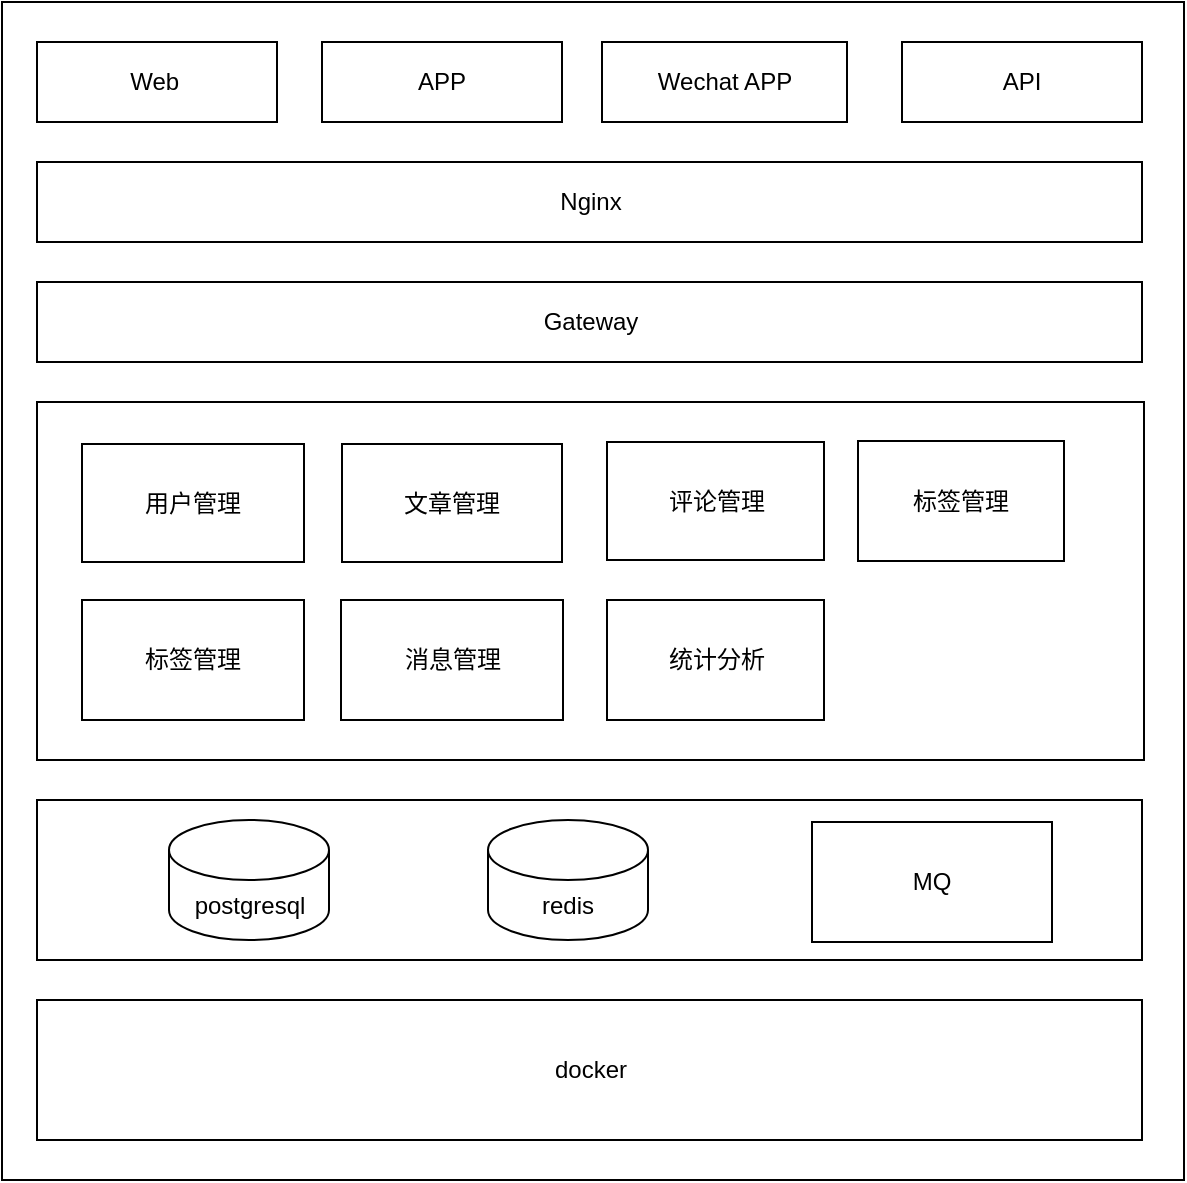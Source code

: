 <mxfile version="20.0.4" type="github">
  <diagram id="jEzMTI6IqWDNjnvreCZM" name="第 1 页">
    <mxGraphModel dx="947" dy="643" grid="1" gridSize="10" guides="1" tooltips="1" connect="1" arrows="1" fold="1" page="1" pageScale="1" pageWidth="827" pageHeight="1169" math="0" shadow="0">
      <root>
        <mxCell id="0" />
        <mxCell id="1" parent="0" />
        <mxCell id="VxfmU3SCiAH3tPi6ggLt-10" value="" style="rounded=0;whiteSpace=wrap;html=1;gradientColor=none;fillColor=none;" vertex="1" parent="1">
          <mxGeometry x="79" y="41" width="591" height="589" as="geometry" />
        </mxCell>
        <mxCell id="VxfmU3SCiAH3tPi6ggLt-21" value="" style="rounded=0;whiteSpace=wrap;html=1;fillColor=none;gradientColor=none;" vertex="1" parent="1">
          <mxGeometry x="96.5" y="241" width="553.5" height="179" as="geometry" />
        </mxCell>
        <mxCell id="VxfmU3SCiAH3tPi6ggLt-14" value="" style="rounded=0;whiteSpace=wrap;html=1;fillColor=none;gradientColor=none;" vertex="1" parent="1">
          <mxGeometry x="96.5" y="440" width="552.5" height="80" as="geometry" />
        </mxCell>
        <mxCell id="VxfmU3SCiAH3tPi6ggLt-9" value="docker" style="rounded=0;whiteSpace=wrap;html=1;" vertex="1" parent="1">
          <mxGeometry x="96.5" y="540" width="552.5" height="70" as="geometry" />
        </mxCell>
        <mxCell id="VxfmU3SCiAH3tPi6ggLt-12" value="postgresql" style="shape=cylinder3;whiteSpace=wrap;html=1;boundedLbl=1;backgroundOutline=1;size=15;fillColor=none;gradientColor=none;" vertex="1" parent="1">
          <mxGeometry x="162.5" y="450" width="80" height="60" as="geometry" />
        </mxCell>
        <mxCell id="VxfmU3SCiAH3tPi6ggLt-13" value="redis" style="shape=cylinder3;whiteSpace=wrap;html=1;boundedLbl=1;backgroundOutline=1;size=15;fillColor=none;gradientColor=none;" vertex="1" parent="1">
          <mxGeometry x="322" y="450" width="80" height="60" as="geometry" />
        </mxCell>
        <mxCell id="VxfmU3SCiAH3tPi6ggLt-15" value="Gateway" style="rounded=0;whiteSpace=wrap;html=1;fillColor=none;gradientColor=none;" vertex="1" parent="1">
          <mxGeometry x="96.5" y="181" width="552.5" height="40" as="geometry" />
        </mxCell>
        <mxCell id="VxfmU3SCiAH3tPi6ggLt-16" value="Web&amp;nbsp;" style="rounded=0;whiteSpace=wrap;html=1;fillColor=none;gradientColor=none;" vertex="1" parent="1">
          <mxGeometry x="96.5" y="61" width="120" height="40" as="geometry" />
        </mxCell>
        <mxCell id="VxfmU3SCiAH3tPi6ggLt-17" value="APP" style="rounded=0;whiteSpace=wrap;html=1;fillColor=none;gradientColor=none;glass=0;" vertex="1" parent="1">
          <mxGeometry x="239" y="61" width="120" height="40" as="geometry" />
        </mxCell>
        <mxCell id="VxfmU3SCiAH3tPi6ggLt-18" value="Nginx" style="rounded=0;whiteSpace=wrap;html=1;fillColor=none;gradientColor=none;" vertex="1" parent="1">
          <mxGeometry x="96.5" y="121" width="552.5" height="40" as="geometry" />
        </mxCell>
        <mxCell id="VxfmU3SCiAH3tPi6ggLt-19" value="API" style="rounded=0;whiteSpace=wrap;html=1;fillColor=none;gradientColor=none;" vertex="1" parent="1">
          <mxGeometry x="529" y="61" width="120" height="40" as="geometry" />
        </mxCell>
        <mxCell id="VxfmU3SCiAH3tPi6ggLt-20" value="Wechat APP" style="rounded=0;whiteSpace=wrap;html=1;fillColor=none;gradientColor=none;" vertex="1" parent="1">
          <mxGeometry x="379" y="61" width="122.5" height="40" as="geometry" />
        </mxCell>
        <mxCell id="VxfmU3SCiAH3tPi6ggLt-22" value="用户管理" style="rounded=0;whiteSpace=wrap;html=1;fillColor=none;gradientColor=none;" vertex="1" parent="1">
          <mxGeometry x="119" y="262" width="111" height="59" as="geometry" />
        </mxCell>
        <mxCell id="VxfmU3SCiAH3tPi6ggLt-25" value="文章管理" style="rounded=0;whiteSpace=wrap;html=1;fillColor=none;gradientColor=none;" vertex="1" parent="1">
          <mxGeometry x="249" y="262" width="110" height="59" as="geometry" />
        </mxCell>
        <mxCell id="VxfmU3SCiAH3tPi6ggLt-26" value="评论管理" style="rounded=0;whiteSpace=wrap;html=1;fillColor=none;gradientColor=none;" vertex="1" parent="1">
          <mxGeometry x="381.5" y="261" width="108.5" height="59" as="geometry" />
        </mxCell>
        <mxCell id="VxfmU3SCiAH3tPi6ggLt-27" value="标签管理" style="rounded=0;whiteSpace=wrap;html=1;fillColor=none;gradientColor=none;" vertex="1" parent="1">
          <mxGeometry x="507" y="260.5" width="103" height="60" as="geometry" />
        </mxCell>
        <mxCell id="VxfmU3SCiAH3tPi6ggLt-28" value="标签管理" style="rounded=0;whiteSpace=wrap;html=1;fillColor=none;gradientColor=none;" vertex="1" parent="1">
          <mxGeometry x="119" y="340" width="111" height="60" as="geometry" />
        </mxCell>
        <mxCell id="VxfmU3SCiAH3tPi6ggLt-29" value="统计分析" style="rounded=0;whiteSpace=wrap;html=1;fillColor=none;gradientColor=none;" vertex="1" parent="1">
          <mxGeometry x="381.5" y="340" width="108.5" height="60" as="geometry" />
        </mxCell>
        <mxCell id="VxfmU3SCiAH3tPi6ggLt-30" value="消息管理" style="rounded=0;whiteSpace=wrap;html=1;fillColor=none;gradientColor=none;" vertex="1" parent="1">
          <mxGeometry x="248.5" y="340" width="111" height="60" as="geometry" />
        </mxCell>
        <mxCell id="VxfmU3SCiAH3tPi6ggLt-31" value="MQ" style="rounded=0;whiteSpace=wrap;html=1;glass=0;fillColor=none;gradientColor=none;" vertex="1" parent="1">
          <mxGeometry x="484" y="451" width="120" height="60" as="geometry" />
        </mxCell>
      </root>
    </mxGraphModel>
  </diagram>
</mxfile>
